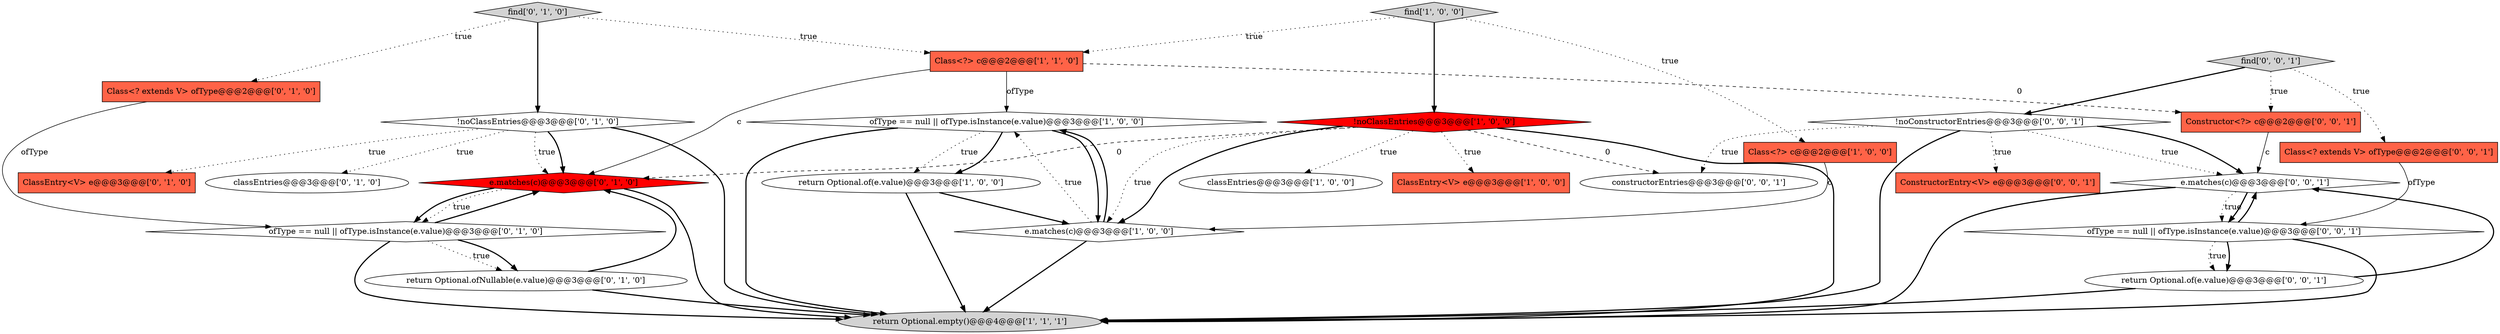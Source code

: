 digraph {
7 [style = filled, label = "return Optional.empty()@@@4@@@['1', '1', '1']", fillcolor = lightgray, shape = ellipse image = "AAA0AAABBB1BBB"];
11 [style = filled, label = "!noClassEntries@@@3@@@['0', '1', '0']", fillcolor = white, shape = diamond image = "AAA0AAABBB2BBB"];
5 [style = filled, label = "e.matches(c)@@@3@@@['1', '0', '0']", fillcolor = white, shape = diamond image = "AAA0AAABBB1BBB"];
9 [style = filled, label = "!noClassEntries@@@3@@@['1', '0', '0']", fillcolor = red, shape = diamond image = "AAA1AAABBB1BBB"];
24 [style = filled, label = "Class<? extends V> ofType@@@2@@@['0', '0', '1']", fillcolor = tomato, shape = box image = "AAA0AAABBB3BBB"];
3 [style = filled, label = "classEntries@@@3@@@['1', '0', '0']", fillcolor = white, shape = ellipse image = "AAA0AAABBB1BBB"];
12 [style = filled, label = "ofType == null || ofType.isInstance(e.value)@@@3@@@['0', '1', '0']", fillcolor = white, shape = diamond image = "AAA0AAABBB2BBB"];
13 [style = filled, label = "classEntries@@@3@@@['0', '1', '0']", fillcolor = white, shape = ellipse image = "AAA0AAABBB2BBB"];
18 [style = filled, label = "ConstructorEntry<V> e@@@3@@@['0', '0', '1']", fillcolor = tomato, shape = box image = "AAA0AAABBB3BBB"];
8 [style = filled, label = "find['1', '0', '0']", fillcolor = lightgray, shape = diamond image = "AAA0AAABBB1BBB"];
16 [style = filled, label = "ClassEntry<V> e@@@3@@@['0', '1', '0']", fillcolor = tomato, shape = box image = "AAA0AAABBB2BBB"];
15 [style = filled, label = "find['0', '1', '0']", fillcolor = lightgray, shape = diamond image = "AAA0AAABBB2BBB"];
19 [style = filled, label = "find['0', '0', '1']", fillcolor = lightgray, shape = diamond image = "AAA0AAABBB3BBB"];
2 [style = filled, label = "Class<?> c@@@2@@@['1', '0', '0']", fillcolor = tomato, shape = box image = "AAA0AAABBB1BBB"];
1 [style = filled, label = "return Optional.of(e.value)@@@3@@@['1', '0', '0']", fillcolor = white, shape = ellipse image = "AAA0AAABBB1BBB"];
21 [style = filled, label = "e.matches(c)@@@3@@@['0', '0', '1']", fillcolor = white, shape = diamond image = "AAA0AAABBB3BBB"];
14 [style = filled, label = "return Optional.ofNullable(e.value)@@@3@@@['0', '1', '0']", fillcolor = white, shape = ellipse image = "AAA0AAABBB2BBB"];
6 [style = filled, label = "ofType == null || ofType.isInstance(e.value)@@@3@@@['1', '0', '0']", fillcolor = white, shape = diamond image = "AAA0AAABBB1BBB"];
4 [style = filled, label = "Class<?> c@@@2@@@['1', '1', '0']", fillcolor = tomato, shape = box image = "AAA0AAABBB1BBB"];
0 [style = filled, label = "ClassEntry<V> e@@@3@@@['1', '0', '0']", fillcolor = tomato, shape = box image = "AAA0AAABBB1BBB"];
10 [style = filled, label = "Class<? extends V> ofType@@@2@@@['0', '1', '0']", fillcolor = tomato, shape = box image = "AAA0AAABBB2BBB"];
20 [style = filled, label = "ofType == null || ofType.isInstance(e.value)@@@3@@@['0', '0', '1']", fillcolor = white, shape = diamond image = "AAA0AAABBB3BBB"];
17 [style = filled, label = "e.matches(c)@@@3@@@['0', '1', '0']", fillcolor = red, shape = diamond image = "AAA1AAABBB2BBB"];
26 [style = filled, label = "constructorEntries@@@3@@@['0', '0', '1']", fillcolor = white, shape = ellipse image = "AAA0AAABBB3BBB"];
22 [style = filled, label = "!noConstructorEntries@@@3@@@['0', '0', '1']", fillcolor = white, shape = diamond image = "AAA0AAABBB3BBB"];
23 [style = filled, label = "return Optional.of(e.value)@@@3@@@['0', '0', '1']", fillcolor = white, shape = ellipse image = "AAA0AAABBB3BBB"];
25 [style = filled, label = "Constructor<?> c@@@2@@@['0', '0', '1']", fillcolor = tomato, shape = box image = "AAA0AAABBB3BBB"];
1->5 [style = bold, label=""];
22->21 [style = dotted, label="true"];
19->25 [style = dotted, label="true"];
9->0 [style = dotted, label="true"];
21->20 [style = dotted, label="true"];
22->18 [style = dotted, label="true"];
8->2 [style = dotted, label="true"];
12->17 [style = bold, label=""];
6->1 [style = dotted, label="true"];
11->17 [style = dotted, label="true"];
5->6 [style = dotted, label="true"];
22->21 [style = bold, label=""];
14->17 [style = bold, label=""];
15->10 [style = dotted, label="true"];
25->21 [style = solid, label="c"];
11->13 [style = dotted, label="true"];
19->24 [style = dotted, label="true"];
10->12 [style = solid, label="ofType"];
9->7 [style = bold, label=""];
1->7 [style = bold, label=""];
8->4 [style = dotted, label="true"];
12->7 [style = bold, label=""];
15->4 [style = dotted, label="true"];
22->7 [style = bold, label=""];
24->20 [style = solid, label="ofType"];
14->7 [style = bold, label=""];
20->21 [style = bold, label=""];
4->6 [style = solid, label="ofType"];
17->7 [style = bold, label=""];
4->25 [style = dashed, label="0"];
4->17 [style = solid, label="c"];
12->14 [style = dotted, label="true"];
6->5 [style = bold, label=""];
6->1 [style = bold, label=""];
17->12 [style = bold, label=""];
21->20 [style = bold, label=""];
5->6 [style = bold, label=""];
15->11 [style = bold, label=""];
17->12 [style = dotted, label="true"];
22->26 [style = dotted, label="true"];
20->23 [style = bold, label=""];
23->21 [style = bold, label=""];
9->17 [style = dashed, label="0"];
9->26 [style = dashed, label="0"];
20->23 [style = dotted, label="true"];
12->14 [style = bold, label=""];
8->9 [style = bold, label=""];
9->5 [style = bold, label=""];
11->16 [style = dotted, label="true"];
21->7 [style = bold, label=""];
5->7 [style = bold, label=""];
11->17 [style = bold, label=""];
23->7 [style = bold, label=""];
20->7 [style = bold, label=""];
6->7 [style = bold, label=""];
19->22 [style = bold, label=""];
9->3 [style = dotted, label="true"];
11->7 [style = bold, label=""];
2->5 [style = solid, label="c"];
9->5 [style = dotted, label="true"];
}
